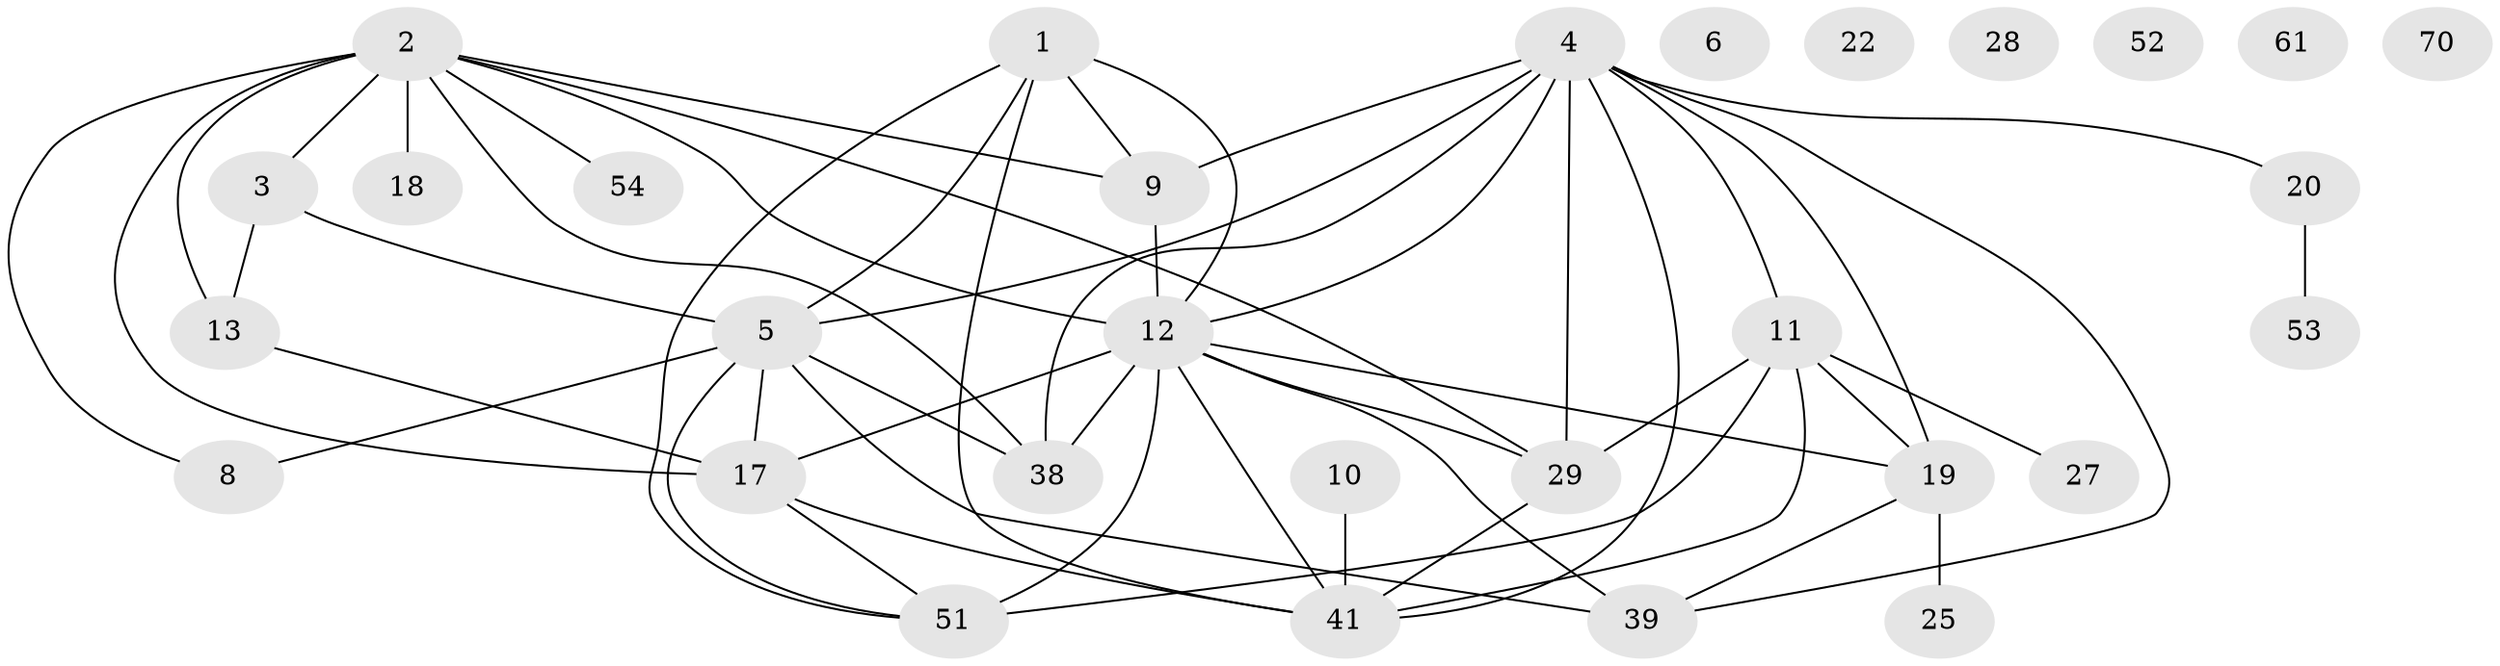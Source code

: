 // original degree distribution, {4: 0.16455696202531644, 5: 0.13924050632911392, 3: 0.26582278481012656, 1: 0.17721518987341772, 2: 0.13924050632911392, 0: 0.06329113924050633, 8: 0.012658227848101266, 6: 0.0379746835443038}
// Generated by graph-tools (version 1.1) at 2025/16/03/04/25 18:16:44]
// undirected, 30 vertices, 53 edges
graph export_dot {
graph [start="1"]
  node [color=gray90,style=filled];
  1 [super="+23+57"];
  2 [super="+62+45+77+7"];
  3;
  4 [super="+67+50+33"];
  5 [super="+35+79"];
  6 [super="+36"];
  8;
  9 [super="+32"];
  10;
  11 [super="+14+44+37"];
  12 [super="+71+15"];
  13 [super="+34"];
  17 [super="+66+21+26"];
  18;
  19 [super="+24+47+31"];
  20 [super="+42"];
  22;
  25 [super="+40"];
  27;
  28;
  29 [super="+48"];
  38 [super="+59"];
  39;
  41 [super="+75+49+64"];
  51 [super="+55"];
  52;
  53;
  54;
  61;
  70;
  1 -- 51;
  1 -- 9 [weight=2];
  1 -- 5 [weight=2];
  1 -- 41;
  1 -- 12;
  2 -- 18;
  2 -- 38;
  2 -- 8;
  2 -- 3;
  2 -- 54;
  2 -- 12;
  2 -- 13 [weight=2];
  2 -- 9;
  2 -- 17;
  2 -- 29;
  3 -- 5;
  3 -- 13;
  4 -- 38;
  4 -- 5 [weight=2];
  4 -- 19;
  4 -- 39;
  4 -- 9;
  4 -- 11 [weight=2];
  4 -- 41;
  4 -- 12 [weight=2];
  4 -- 29;
  4 -- 20;
  5 -- 38 [weight=2];
  5 -- 39;
  5 -- 8;
  5 -- 17;
  5 -- 51;
  9 -- 12;
  10 -- 41;
  11 -- 41 [weight=2];
  11 -- 51;
  11 -- 19;
  11 -- 27;
  11 -- 29 [weight=2];
  12 -- 51 [weight=2];
  12 -- 39;
  12 -- 38 [weight=2];
  12 -- 41;
  12 -- 17 [weight=2];
  12 -- 19;
  12 -- 29;
  13 -- 17;
  17 -- 41 [weight=2];
  17 -- 51;
  19 -- 39;
  19 -- 25;
  20 -- 53;
  29 -- 41;
}
